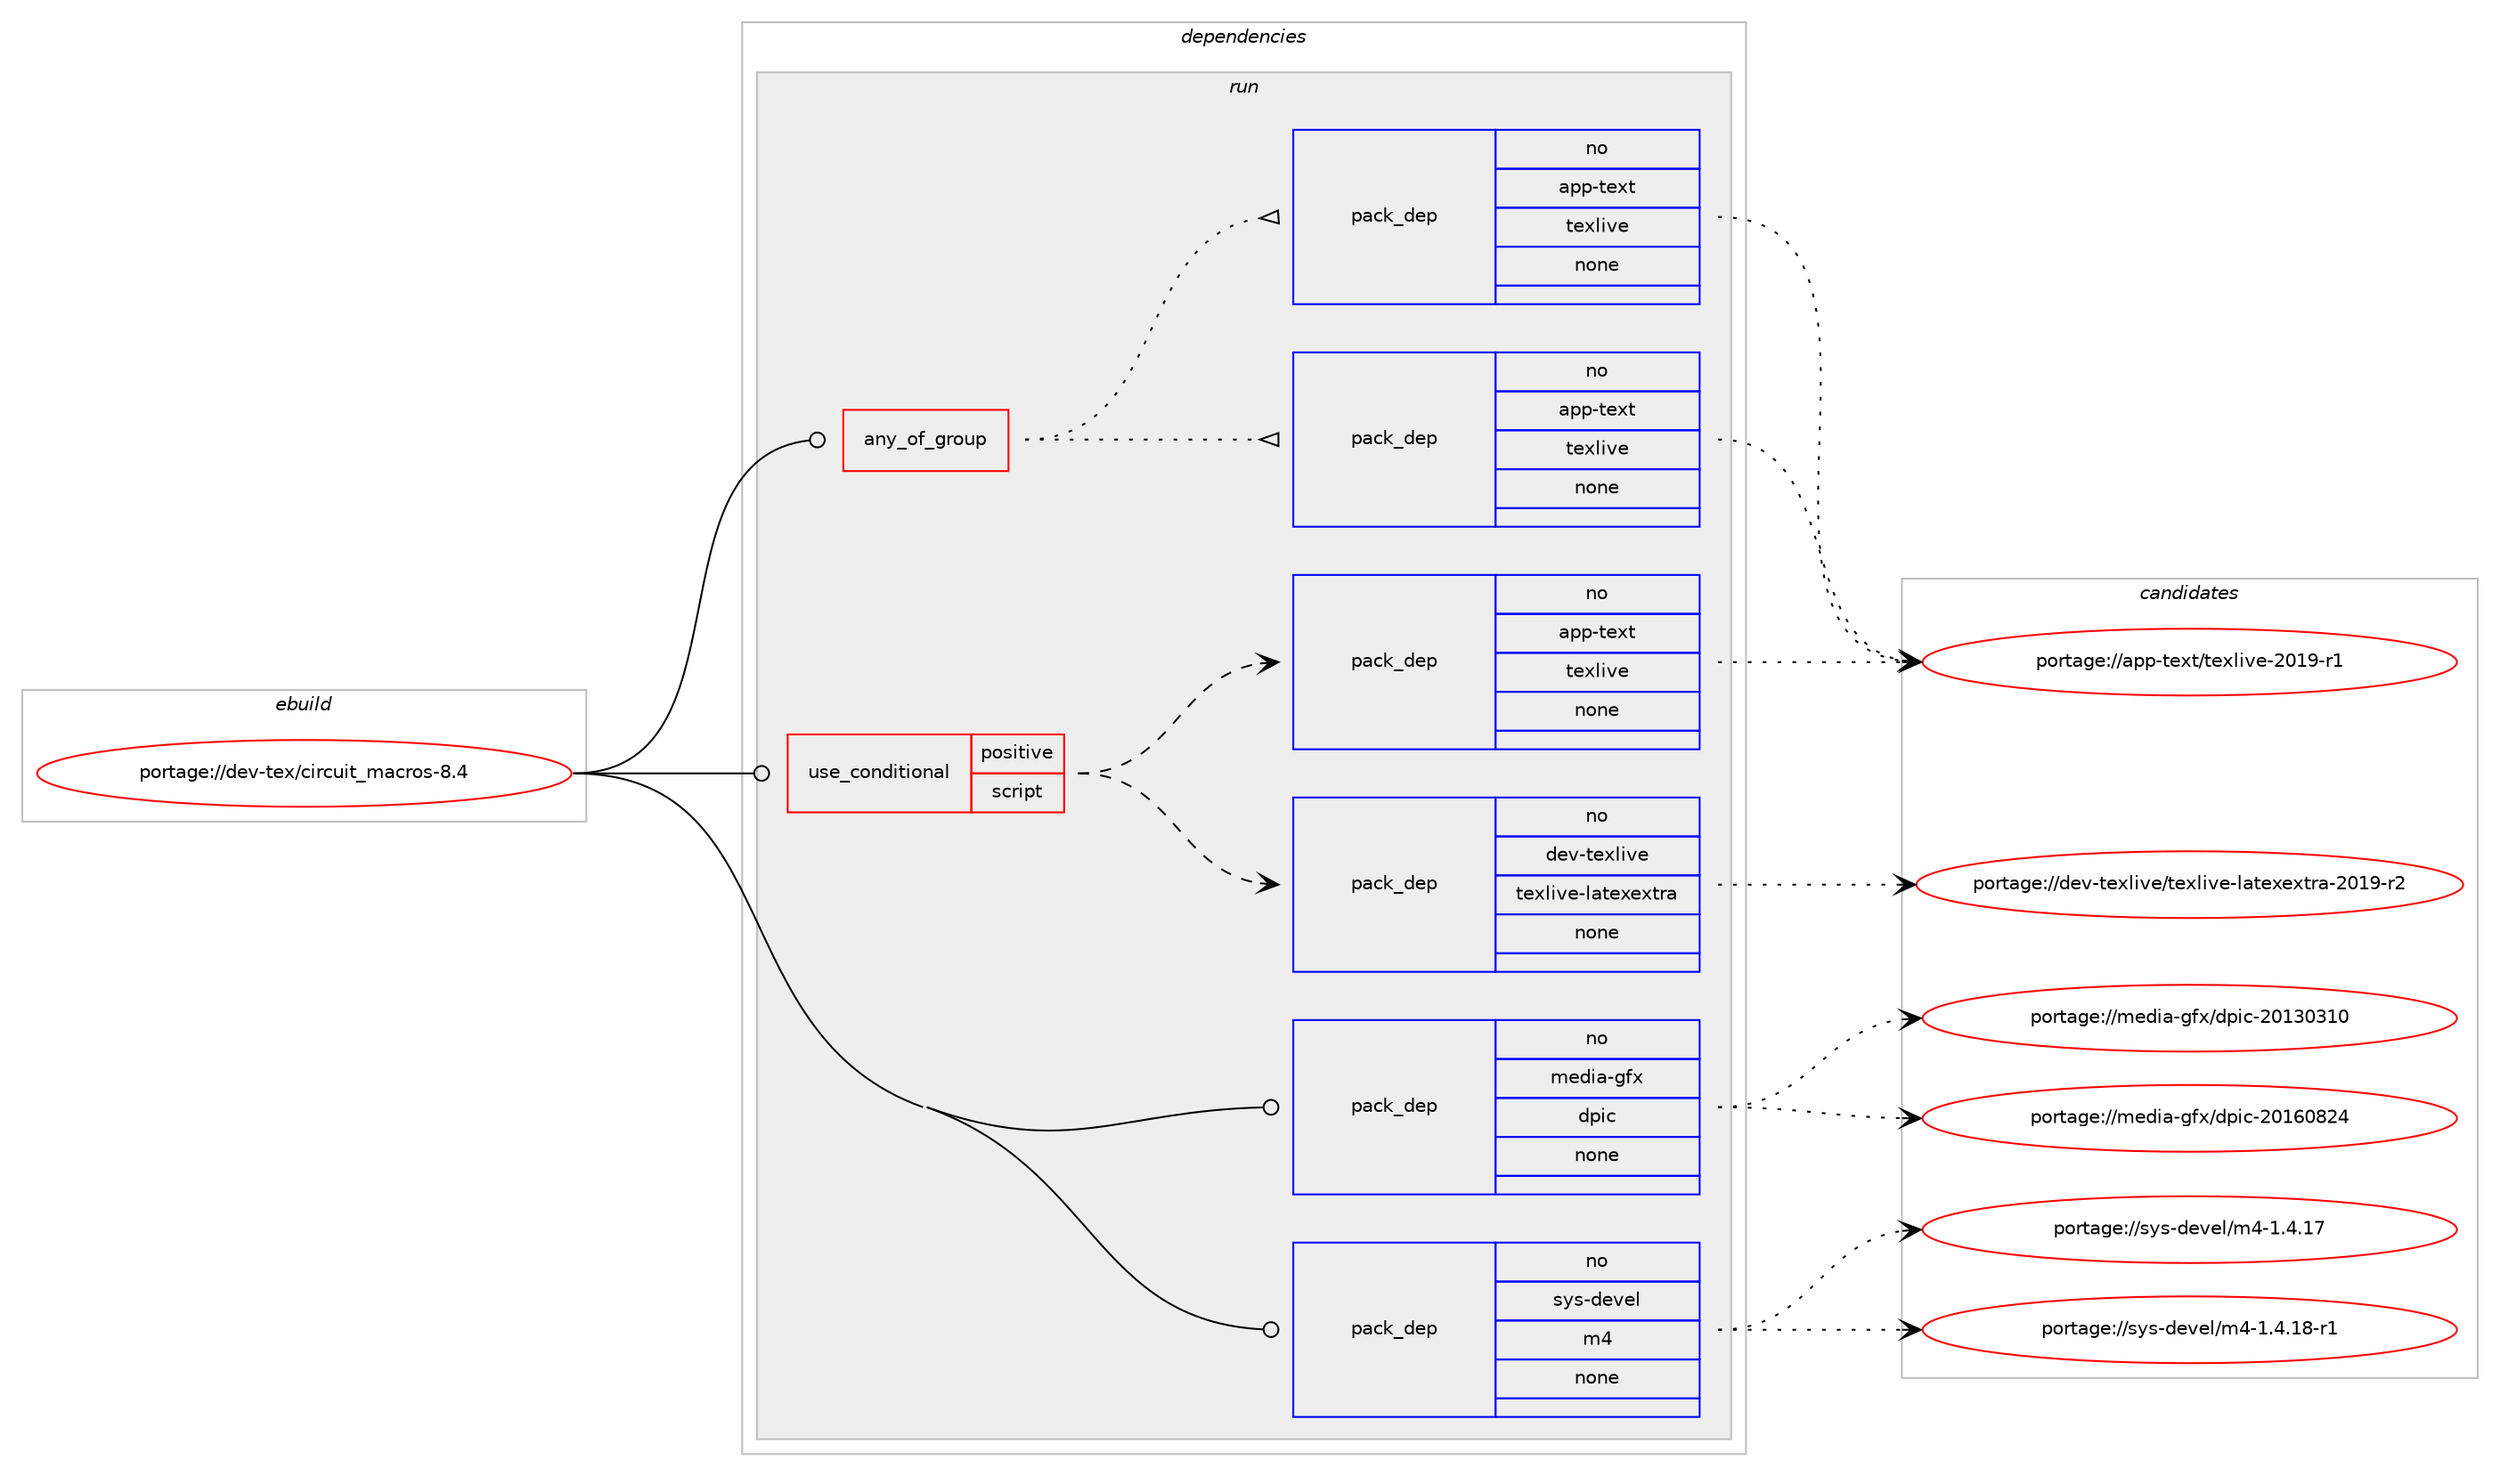 digraph prolog {

# *************
# Graph options
# *************

newrank=true;
concentrate=true;
compound=true;
graph [rankdir=LR,fontname=Helvetica,fontsize=10,ranksep=1.5];#, ranksep=2.5, nodesep=0.2];
edge  [arrowhead=vee];
node  [fontname=Helvetica,fontsize=10];

# **********
# The ebuild
# **********

subgraph cluster_leftcol {
color=gray;
rank=same;
label=<<i>ebuild</i>>;
id [label="portage://dev-tex/circuit_macros-8.4", color=red, width=4, href="../dev-tex/circuit_macros-8.4.svg"];
}

# ****************
# The dependencies
# ****************

subgraph cluster_midcol {
color=gray;
label=<<i>dependencies</i>>;
subgraph cluster_compile {
fillcolor="#eeeeee";
style=filled;
label=<<i>compile</i>>;
}
subgraph cluster_compileandrun {
fillcolor="#eeeeee";
style=filled;
label=<<i>compile and run</i>>;
}
subgraph cluster_run {
fillcolor="#eeeeee";
style=filled;
label=<<i>run</i>>;
subgraph any3524 {
dependency257708 [label=<<TABLE BORDER="0" CELLBORDER="1" CELLSPACING="0" CELLPADDING="4"><TR><TD CELLPADDING="10">any_of_group</TD></TR></TABLE>>, shape=none, color=red];subgraph pack183884 {
dependency257709 [label=<<TABLE BORDER="0" CELLBORDER="1" CELLSPACING="0" CELLPADDING="4" WIDTH="220"><TR><TD ROWSPAN="6" CELLPADDING="30">pack_dep</TD></TR><TR><TD WIDTH="110">no</TD></TR><TR><TD>app-text</TD></TR><TR><TD>texlive</TD></TR><TR><TD>none</TD></TR><TR><TD></TD></TR></TABLE>>, shape=none, color=blue];
}
dependency257708:e -> dependency257709:w [weight=20,style="dotted",arrowhead="oinv"];
subgraph pack183885 {
dependency257710 [label=<<TABLE BORDER="0" CELLBORDER="1" CELLSPACING="0" CELLPADDING="4" WIDTH="220"><TR><TD ROWSPAN="6" CELLPADDING="30">pack_dep</TD></TR><TR><TD WIDTH="110">no</TD></TR><TR><TD>app-text</TD></TR><TR><TD>texlive</TD></TR><TR><TD>none</TD></TR><TR><TD></TD></TR></TABLE>>, shape=none, color=blue];
}
dependency257708:e -> dependency257710:w [weight=20,style="dotted",arrowhead="oinv"];
}
id:e -> dependency257708:w [weight=20,style="solid",arrowhead="odot"];
subgraph cond70227 {
dependency257711 [label=<<TABLE BORDER="0" CELLBORDER="1" CELLSPACING="0" CELLPADDING="4"><TR><TD ROWSPAN="3" CELLPADDING="10">use_conditional</TD></TR><TR><TD>positive</TD></TR><TR><TD>script</TD></TR></TABLE>>, shape=none, color=red];
subgraph pack183886 {
dependency257712 [label=<<TABLE BORDER="0" CELLBORDER="1" CELLSPACING="0" CELLPADDING="4" WIDTH="220"><TR><TD ROWSPAN="6" CELLPADDING="30">pack_dep</TD></TR><TR><TD WIDTH="110">no</TD></TR><TR><TD>app-text</TD></TR><TR><TD>texlive</TD></TR><TR><TD>none</TD></TR><TR><TD></TD></TR></TABLE>>, shape=none, color=blue];
}
dependency257711:e -> dependency257712:w [weight=20,style="dashed",arrowhead="vee"];
subgraph pack183887 {
dependency257713 [label=<<TABLE BORDER="0" CELLBORDER="1" CELLSPACING="0" CELLPADDING="4" WIDTH="220"><TR><TD ROWSPAN="6" CELLPADDING="30">pack_dep</TD></TR><TR><TD WIDTH="110">no</TD></TR><TR><TD>dev-texlive</TD></TR><TR><TD>texlive-latexextra</TD></TR><TR><TD>none</TD></TR><TR><TD></TD></TR></TABLE>>, shape=none, color=blue];
}
dependency257711:e -> dependency257713:w [weight=20,style="dashed",arrowhead="vee"];
}
id:e -> dependency257711:w [weight=20,style="solid",arrowhead="odot"];
subgraph pack183888 {
dependency257714 [label=<<TABLE BORDER="0" CELLBORDER="1" CELLSPACING="0" CELLPADDING="4" WIDTH="220"><TR><TD ROWSPAN="6" CELLPADDING="30">pack_dep</TD></TR><TR><TD WIDTH="110">no</TD></TR><TR><TD>media-gfx</TD></TR><TR><TD>dpic</TD></TR><TR><TD>none</TD></TR><TR><TD></TD></TR></TABLE>>, shape=none, color=blue];
}
id:e -> dependency257714:w [weight=20,style="solid",arrowhead="odot"];
subgraph pack183889 {
dependency257715 [label=<<TABLE BORDER="0" CELLBORDER="1" CELLSPACING="0" CELLPADDING="4" WIDTH="220"><TR><TD ROWSPAN="6" CELLPADDING="30">pack_dep</TD></TR><TR><TD WIDTH="110">no</TD></TR><TR><TD>sys-devel</TD></TR><TR><TD>m4</TD></TR><TR><TD>none</TD></TR><TR><TD></TD></TR></TABLE>>, shape=none, color=blue];
}
id:e -> dependency257715:w [weight=20,style="solid",arrowhead="odot"];
}
}

# **************
# The candidates
# **************

subgraph cluster_choices {
rank=same;
color=gray;
label=<<i>candidates</i>>;

subgraph choice183884 {
color=black;
nodesep=1;
choiceportage97112112451161011201164711610112010810511810145504849574511449 [label="portage://app-text/texlive-2019-r1", color=red, width=4,href="../app-text/texlive-2019-r1.svg"];
dependency257709:e -> choiceportage97112112451161011201164711610112010810511810145504849574511449:w [style=dotted,weight="100"];
}
subgraph choice183885 {
color=black;
nodesep=1;
choiceportage97112112451161011201164711610112010810511810145504849574511449 [label="portage://app-text/texlive-2019-r1", color=red, width=4,href="../app-text/texlive-2019-r1.svg"];
dependency257710:e -> choiceportage97112112451161011201164711610112010810511810145504849574511449:w [style=dotted,weight="100"];
}
subgraph choice183886 {
color=black;
nodesep=1;
choiceportage97112112451161011201164711610112010810511810145504849574511449 [label="portage://app-text/texlive-2019-r1", color=red, width=4,href="../app-text/texlive-2019-r1.svg"];
dependency257712:e -> choiceportage97112112451161011201164711610112010810511810145504849574511449:w [style=dotted,weight="100"];
}
subgraph choice183887 {
color=black;
nodesep=1;
choiceportage100101118451161011201081051181014711610112010810511810145108971161011201011201161149745504849574511450 [label="portage://dev-texlive/texlive-latexextra-2019-r2", color=red, width=4,href="../dev-texlive/texlive-latexextra-2019-r2.svg"];
dependency257713:e -> choiceportage100101118451161011201081051181014711610112010810511810145108971161011201011201161149745504849574511450:w [style=dotted,weight="100"];
}
subgraph choice183888 {
color=black;
nodesep=1;
choiceportage10910110010597451031021204710011210599455048495148514948 [label="portage://media-gfx/dpic-20130310", color=red, width=4,href="../media-gfx/dpic-20130310.svg"];
choiceportage10910110010597451031021204710011210599455048495448565052 [label="portage://media-gfx/dpic-20160824", color=red, width=4,href="../media-gfx/dpic-20160824.svg"];
dependency257714:e -> choiceportage10910110010597451031021204710011210599455048495148514948:w [style=dotted,weight="100"];
dependency257714:e -> choiceportage10910110010597451031021204710011210599455048495448565052:w [style=dotted,weight="100"];
}
subgraph choice183889 {
color=black;
nodesep=1;
choiceportage11512111545100101118101108471095245494652464955 [label="portage://sys-devel/m4-1.4.17", color=red, width=4,href="../sys-devel/m4-1.4.17.svg"];
choiceportage115121115451001011181011084710952454946524649564511449 [label="portage://sys-devel/m4-1.4.18-r1", color=red, width=4,href="../sys-devel/m4-1.4.18-r1.svg"];
dependency257715:e -> choiceportage11512111545100101118101108471095245494652464955:w [style=dotted,weight="100"];
dependency257715:e -> choiceportage115121115451001011181011084710952454946524649564511449:w [style=dotted,weight="100"];
}
}

}
